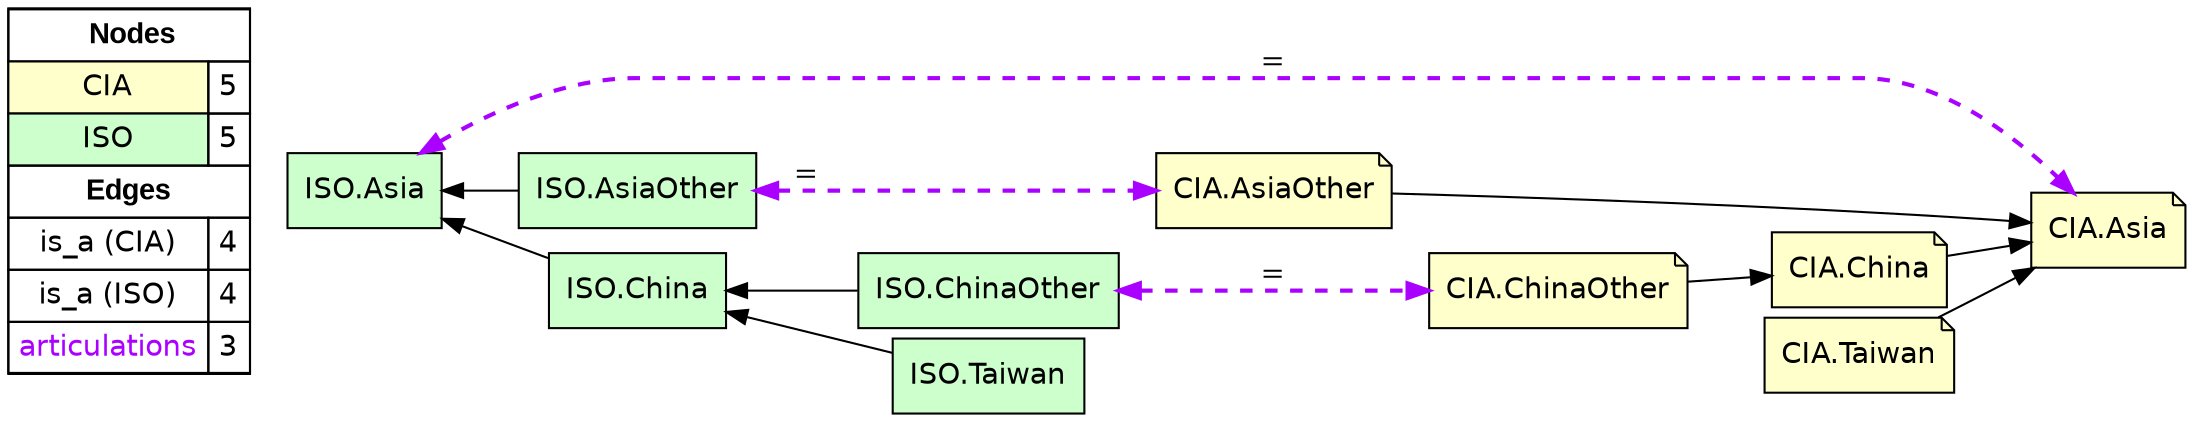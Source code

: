 digraph{
rankdir=LR
node[shape=circle style=filled fillcolor="#FFFFFF"] 
node[shape=note style=filled fillcolor="#FFFFCC" fontname="helvetica"] 
"CIA.China"
"CIA.AsiaOther"
"CIA.ChinaOther"
"CIA.Taiwan"
"CIA.Asia"
node[shape=circle style=filled fillcolor="#FFFFFF"] 
node[shape=box style=filled fillcolor="#CCFFCC" fontname="helvetica"] 
"ISO.AsiaOther"
"ISO.ChinaOther"
"ISO.Taiwan"
"ISO.Asia"
"ISO.China"
edge[style=solid color="#000000" constraint=true penwidth=1 dir=forward]
edge[style=solid color="#000000" constraint=true penwidth=1 dir=forward]
"CIA.AsiaOther" -> "CIA.Asia"
"CIA.ChinaOther" -> "CIA.China"
"CIA.China" -> "CIA.Asia"
"CIA.Taiwan" -> "CIA.Asia"
edge[style=solid color="#000000" constraint=true penwidth=1 dir=forward]
edge[style=solid color="#000000" constraint=true penwidth=1 dir=forward]
"ISO.Asia" -> "ISO.China" [dir=back]
"ISO.China" -> "ISO.Taiwan" [dir=back]
"ISO.Asia" -> "ISO.AsiaOther" [dir=back]
"ISO.China" -> "ISO.ChinaOther" [dir=back]
edge[style=solid color="#000000" constraint=true penwidth=1 dir=forward]
edge[style=dashed color="#AA00FF" constraint=true penwidth=2 dir=both]
"ISO.Asia" -> "CIA.Asia" [label="="]
"ISO.ChinaOther" -> "CIA.ChinaOther" [label="="]
"ISO.AsiaOther" -> "CIA.AsiaOther" [label="="]
node[shape=box] 
{rank=source Legend [fillcolor= white margin=0 label=< 
 <TABLE BORDER="0" CELLBORDER="1" CELLSPACING="0" CELLPADDING="4"> 
<TR> <TD COLSPAN="2"><font face="Arial Black"> Nodes</font></TD> </TR> 
<TR> 
 <TD bgcolor="#FFFFCC" fontname="helvetica">CIA</TD> 
 <TD>5</TD> 
 </TR> 
<TR> 
 <TD bgcolor="#CCFFCC" fontname="helvetica">ISO</TD> 
 <TD>5</TD> 
 </TR> 
<TR> <TD COLSPAN="2"><font face = "Arial Black"> Edges </font></TD> </TR> 
<TR> 
 <TD><font color ="#000000">is_a (CIA)</font></TD><TD>4</TD>
</TR>
<TR> 
 <TD><font color ="#000000">is_a (ISO)</font></TD><TD>4</TD>
</TR>
<TR> 
 <TD><font color ="#AA00FF">articulations</font></TD><TD>3</TD>
</TR>
</TABLE> 
 >] } 
}